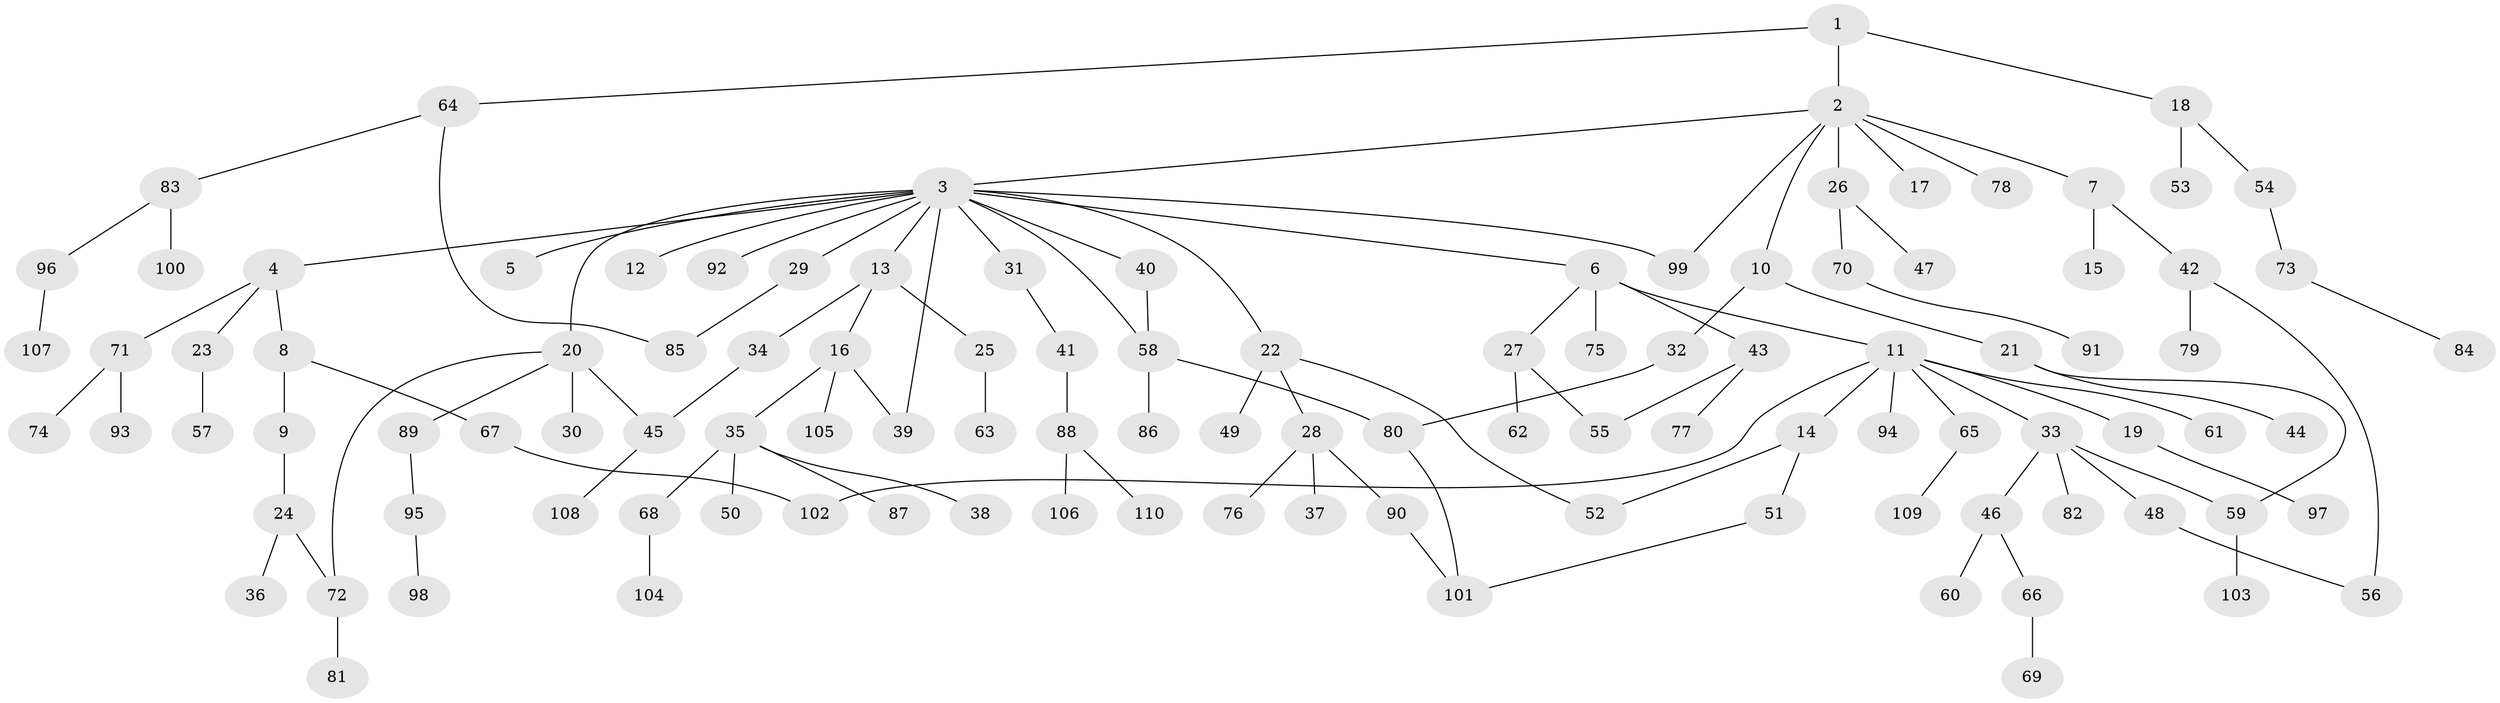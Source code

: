 // coarse degree distribution, {3: 0.20270270270270271, 7: 0.02702702702702703, 14: 0.013513513513513514, 4: 0.06756756756756757, 1: 0.44594594594594594, 6: 0.013513513513513514, 5: 0.02702702702702703, 2: 0.20270270270270271}
// Generated by graph-tools (version 1.1) at 2025/41/03/06/25 10:41:30]
// undirected, 110 vertices, 123 edges
graph export_dot {
graph [start="1"]
  node [color=gray90,style=filled];
  1;
  2;
  3;
  4;
  5;
  6;
  7;
  8;
  9;
  10;
  11;
  12;
  13;
  14;
  15;
  16;
  17;
  18;
  19;
  20;
  21;
  22;
  23;
  24;
  25;
  26;
  27;
  28;
  29;
  30;
  31;
  32;
  33;
  34;
  35;
  36;
  37;
  38;
  39;
  40;
  41;
  42;
  43;
  44;
  45;
  46;
  47;
  48;
  49;
  50;
  51;
  52;
  53;
  54;
  55;
  56;
  57;
  58;
  59;
  60;
  61;
  62;
  63;
  64;
  65;
  66;
  67;
  68;
  69;
  70;
  71;
  72;
  73;
  74;
  75;
  76;
  77;
  78;
  79;
  80;
  81;
  82;
  83;
  84;
  85;
  86;
  87;
  88;
  89;
  90;
  91;
  92;
  93;
  94;
  95;
  96;
  97;
  98;
  99;
  100;
  101;
  102;
  103;
  104;
  105;
  106;
  107;
  108;
  109;
  110;
  1 -- 2;
  1 -- 18;
  1 -- 64;
  2 -- 3;
  2 -- 7;
  2 -- 10;
  2 -- 17;
  2 -- 26;
  2 -- 78;
  2 -- 99;
  3 -- 4;
  3 -- 5;
  3 -- 6;
  3 -- 12;
  3 -- 13;
  3 -- 20;
  3 -- 22;
  3 -- 29;
  3 -- 31;
  3 -- 40;
  3 -- 92;
  3 -- 99;
  3 -- 58;
  3 -- 39;
  4 -- 8;
  4 -- 23;
  4 -- 71;
  6 -- 11;
  6 -- 27;
  6 -- 43;
  6 -- 75;
  7 -- 15;
  7 -- 42;
  8 -- 9;
  8 -- 67;
  9 -- 24;
  10 -- 21;
  10 -- 32;
  11 -- 14;
  11 -- 19;
  11 -- 33;
  11 -- 61;
  11 -- 65;
  11 -- 94;
  11 -- 102;
  13 -- 16;
  13 -- 25;
  13 -- 34;
  14 -- 51;
  14 -- 52;
  16 -- 35;
  16 -- 39;
  16 -- 105;
  18 -- 53;
  18 -- 54;
  19 -- 97;
  20 -- 30;
  20 -- 45;
  20 -- 89;
  20 -- 72;
  21 -- 44;
  21 -- 59;
  22 -- 28;
  22 -- 49;
  22 -- 52;
  23 -- 57;
  24 -- 36;
  24 -- 72;
  25 -- 63;
  26 -- 47;
  26 -- 70;
  27 -- 62;
  27 -- 55;
  28 -- 37;
  28 -- 76;
  28 -- 90;
  29 -- 85;
  31 -- 41;
  32 -- 80;
  33 -- 46;
  33 -- 48;
  33 -- 82;
  33 -- 59;
  34 -- 45;
  35 -- 38;
  35 -- 50;
  35 -- 68;
  35 -- 87;
  40 -- 58;
  41 -- 88;
  42 -- 56;
  42 -- 79;
  43 -- 55;
  43 -- 77;
  45 -- 108;
  46 -- 60;
  46 -- 66;
  48 -- 56;
  51 -- 101;
  54 -- 73;
  58 -- 86;
  58 -- 80;
  59 -- 103;
  64 -- 83;
  64 -- 85;
  65 -- 109;
  66 -- 69;
  67 -- 102;
  68 -- 104;
  70 -- 91;
  71 -- 74;
  71 -- 93;
  72 -- 81;
  73 -- 84;
  80 -- 101;
  83 -- 96;
  83 -- 100;
  88 -- 106;
  88 -- 110;
  89 -- 95;
  90 -- 101;
  95 -- 98;
  96 -- 107;
}
